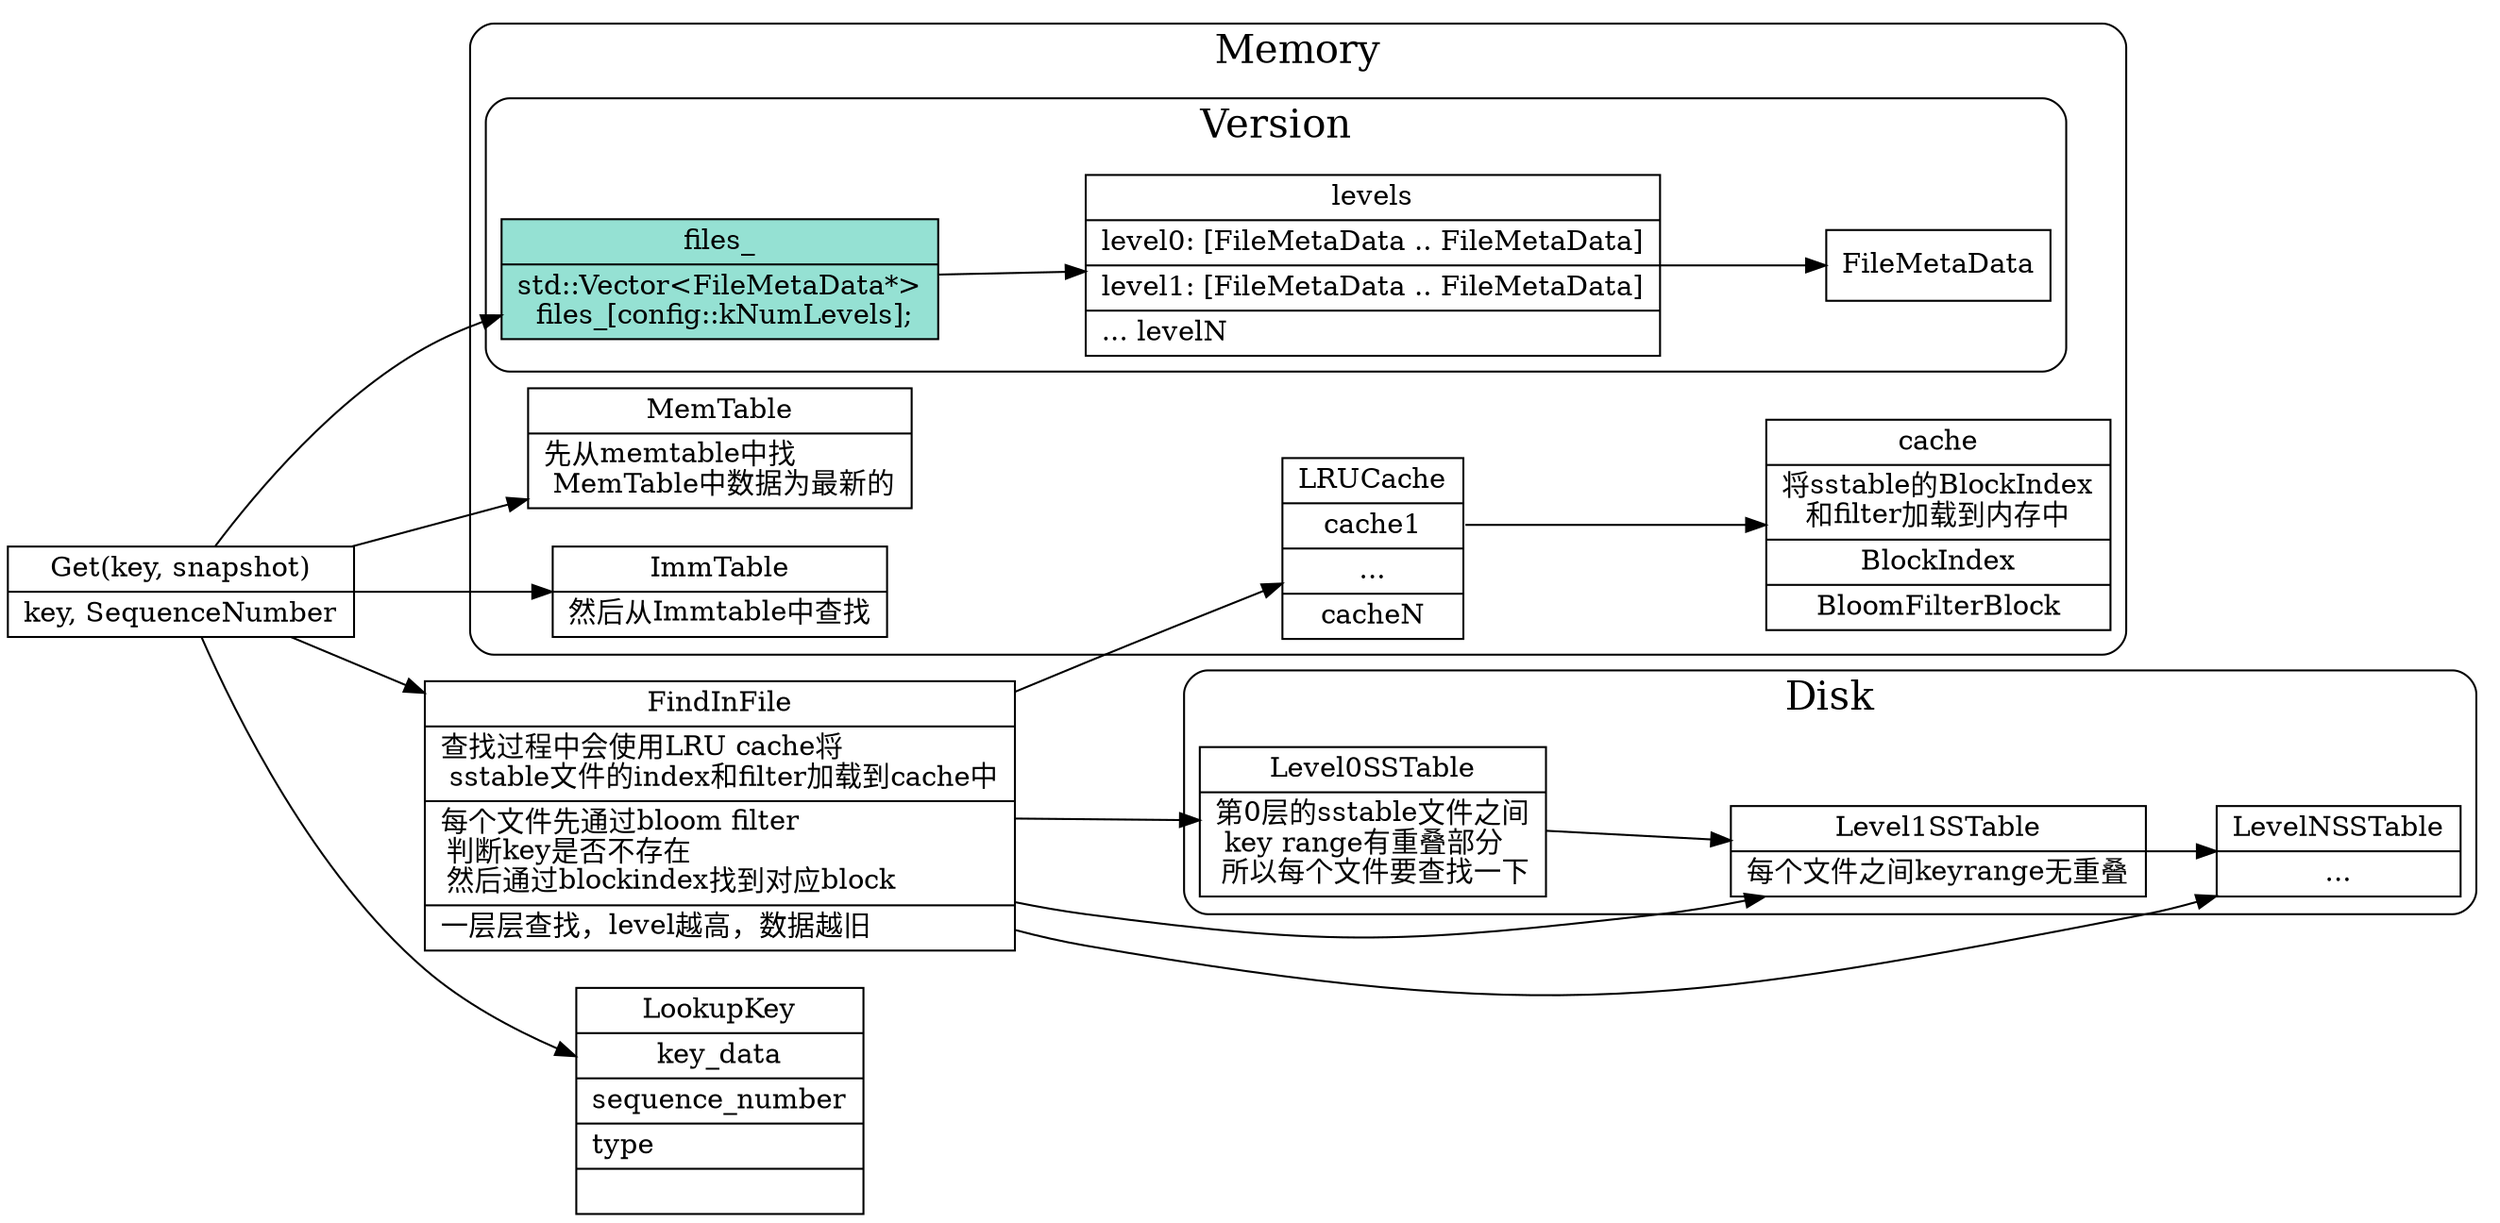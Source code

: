 digraph db_get_overview {
  node[shape=box;];
  newrank=true;
  rankdir=LR;
  subgraph cluster_Memory {
    graph[label="Memory";fontsize=20;style=rounded];
    MemTable;
    ImmTable;
    LRUCache;
    Cache;
    subgraph cluster_Version {
      graph[label="Version";fontsize=20;style=rounded];
      files_[
        fillcolor="#95e1d3";
        style=filled;
        shape="record";
        label="{{
          files_|
          <FileMetaData> std::Vector\<FileMetaData*\>\l files_[config::kNumLevels];
        }}";
      ];
      levels[
        shape="record";
        label="{{
          levels|
          level0: [FileMetaData .. FileMetaData]\l|
          level1: [FileMetaData .. FileMetaData]\l|
          ...
          levelN\l
        }}";
      ];
      files_ -> levels;
      levels -> FileMetaData;
    };
  };
  subgraph cluster_Disk {
    graph[label="Disk";fontsize=20;style=rounded];
    Level0SSTable;
    Level1SSTable;
    LevelNSSTable;
  };
  FindInFile -> LRUCache;
  MemTable[
    shape="record";
    label="{{
      MemTable|
      先从memtable中找\l 
      MemTable中数据为最新的\l
    }}";
  ];
  ImmTable[
    shape="record";
    label="{{
      ImmTable|
      然后从Immtable中查找\l
    }}";
  ];
  FindInFile[
    shape="record";
    label="{{
      FindInFile|
      查找过程中会使用LRU cache将\l 
      sstable文件的index和filter加载到cache中\l|
      每个文件先通过bloom filter\l 
      判断key是否不存在\l
      然后通过blockindex找到对应block\l|
      一层层查找，level越高，数据越旧\l
    }}";
  ];
  FindInFile -> {
    Level0SSTable;
    Level1SSTable;
    LevelNSSTable;
  }
  Level0SSTable[
    shape="record";
    label="{{
      Level0SSTable|
      第0层的sstable文件之间\l 
      key range有重叠部分\l
      所以每个文件要查找一下\l
    }}";
  ];
  Level1SSTable[
    shape="record";
    label="{{
      Level1SSTable|
      每个文件之间keyrange无重叠\l
    }}";
  ];
  LevelNSSTable[
    shape="record";
    label="{{
      LevelNSSTable|
      ...
    }}";
  ];
  KV[
    shape="record";
    label="{{
      Get(key, snapshot)|
      key, SequenceNumber\l
    }}";
  ];
  keybytes[
    shape="record";
    label="{{
      LookupKey|
      key_data|
      <sequence> sequence_number\l|
        type\l|
    }}";
  ];
  LRUCache[
    shape="record";
    label="{{
      LRUCache|
      <cache> cache1|
      ...|
      cacheN
    }}";
  ];
  Cache[
    shape="record";
    label="{{
      cache|
      将sstable的BlockIndex\l和filter加载到内存中|
      BlockIndex|
      BloomFilterBlock
    }}";
  ];

  LRUCache:cache -> Cache;
  KV -> MemTable;
  KV -> ImmTable; 
  KV -> keybytes;
  KV -> files_;
  Level0SSTable -> Level1SSTable -> LevelNSSTable;
  KV -> FindInFile;
}
